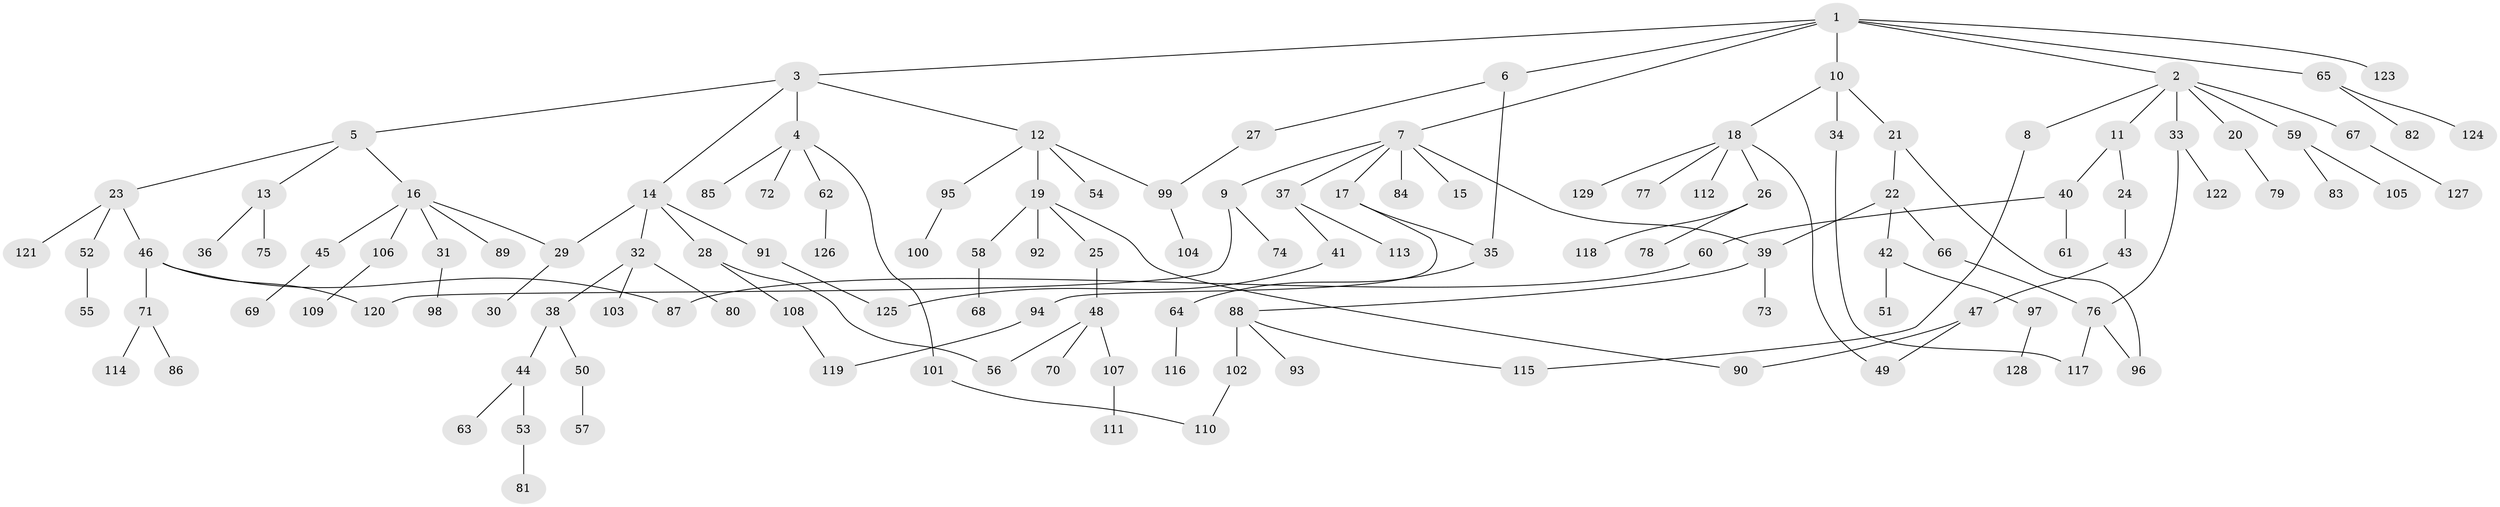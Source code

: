 // coarse degree distribution, {6: 0.046511627906976744, 7: 0.023255813953488372, 5: 0.03488372093023256, 4: 0.10465116279069768, 3: 0.10465116279069768, 9: 0.011627906976744186, 2: 0.22093023255813954, 1: 0.45348837209302323}
// Generated by graph-tools (version 1.1) at 2025/51/02/27/25 19:51:36]
// undirected, 129 vertices, 144 edges
graph export_dot {
graph [start="1"]
  node [color=gray90,style=filled];
  1;
  2;
  3;
  4;
  5;
  6;
  7;
  8;
  9;
  10;
  11;
  12;
  13;
  14;
  15;
  16;
  17;
  18;
  19;
  20;
  21;
  22;
  23;
  24;
  25;
  26;
  27;
  28;
  29;
  30;
  31;
  32;
  33;
  34;
  35;
  36;
  37;
  38;
  39;
  40;
  41;
  42;
  43;
  44;
  45;
  46;
  47;
  48;
  49;
  50;
  51;
  52;
  53;
  54;
  55;
  56;
  57;
  58;
  59;
  60;
  61;
  62;
  63;
  64;
  65;
  66;
  67;
  68;
  69;
  70;
  71;
  72;
  73;
  74;
  75;
  76;
  77;
  78;
  79;
  80;
  81;
  82;
  83;
  84;
  85;
  86;
  87;
  88;
  89;
  90;
  91;
  92;
  93;
  94;
  95;
  96;
  97;
  98;
  99;
  100;
  101;
  102;
  103;
  104;
  105;
  106;
  107;
  108;
  109;
  110;
  111;
  112;
  113;
  114;
  115;
  116;
  117;
  118;
  119;
  120;
  121;
  122;
  123;
  124;
  125;
  126;
  127;
  128;
  129;
  1 -- 2;
  1 -- 3;
  1 -- 6;
  1 -- 7;
  1 -- 10;
  1 -- 65;
  1 -- 123;
  2 -- 8;
  2 -- 11;
  2 -- 20;
  2 -- 33;
  2 -- 59;
  2 -- 67;
  3 -- 4;
  3 -- 5;
  3 -- 12;
  3 -- 14;
  4 -- 62;
  4 -- 72;
  4 -- 85;
  4 -- 101;
  5 -- 13;
  5 -- 16;
  5 -- 23;
  6 -- 27;
  6 -- 35;
  7 -- 9;
  7 -- 15;
  7 -- 17;
  7 -- 37;
  7 -- 39;
  7 -- 84;
  8 -- 115;
  9 -- 74;
  9 -- 120;
  10 -- 18;
  10 -- 21;
  10 -- 34;
  11 -- 24;
  11 -- 40;
  12 -- 19;
  12 -- 54;
  12 -- 95;
  12 -- 99;
  13 -- 36;
  13 -- 75;
  14 -- 28;
  14 -- 29;
  14 -- 32;
  14 -- 91;
  16 -- 31;
  16 -- 45;
  16 -- 89;
  16 -- 106;
  16 -- 29;
  17 -- 94;
  17 -- 35;
  18 -- 26;
  18 -- 49;
  18 -- 77;
  18 -- 112;
  18 -- 129;
  19 -- 25;
  19 -- 58;
  19 -- 92;
  19 -- 90;
  20 -- 79;
  21 -- 22;
  21 -- 96;
  22 -- 42;
  22 -- 66;
  22 -- 39;
  23 -- 46;
  23 -- 52;
  23 -- 121;
  24 -- 43;
  25 -- 48;
  26 -- 78;
  26 -- 118;
  27 -- 99;
  28 -- 56;
  28 -- 108;
  29 -- 30;
  31 -- 98;
  32 -- 38;
  32 -- 80;
  32 -- 103;
  33 -- 76;
  33 -- 122;
  34 -- 117;
  35 -- 64;
  37 -- 41;
  37 -- 113;
  38 -- 44;
  38 -- 50;
  39 -- 73;
  39 -- 88;
  40 -- 60;
  40 -- 61;
  41 -- 125;
  42 -- 51;
  42 -- 97;
  43 -- 47;
  44 -- 53;
  44 -- 63;
  45 -- 69;
  46 -- 71;
  46 -- 120;
  46 -- 87;
  47 -- 90;
  47 -- 49;
  48 -- 70;
  48 -- 107;
  48 -- 56;
  50 -- 57;
  52 -- 55;
  53 -- 81;
  58 -- 68;
  59 -- 83;
  59 -- 105;
  60 -- 87;
  62 -- 126;
  64 -- 116;
  65 -- 82;
  65 -- 124;
  66 -- 76;
  67 -- 127;
  71 -- 86;
  71 -- 114;
  76 -- 96;
  76 -- 117;
  88 -- 93;
  88 -- 102;
  88 -- 115;
  91 -- 125;
  94 -- 119;
  95 -- 100;
  97 -- 128;
  99 -- 104;
  101 -- 110;
  102 -- 110;
  106 -- 109;
  107 -- 111;
  108 -- 119;
}
